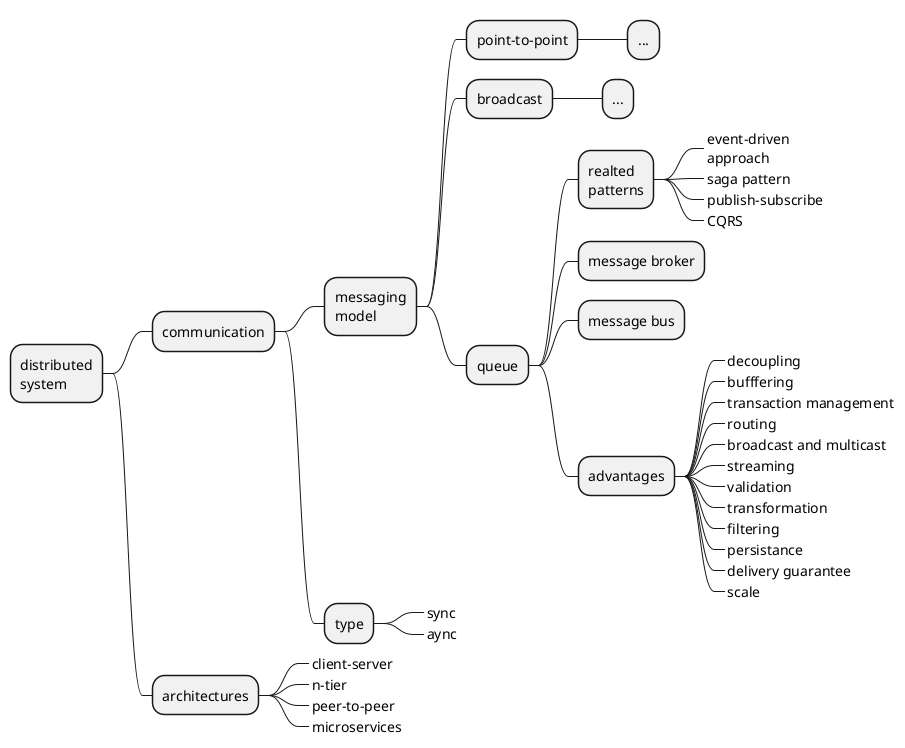 @startmindmap

+ distributed\nsystem
++ communication

+++ messaging\nmodel

++++ point-to-point
+++++ ...

++++ broadcast
+++++ ...

++++ queue

+++++ realted\npatterns
++++++_ event-driven\napproach
++++++_ saga pattern
++++++_ publish–subscribe
++++++_ CQRS

+++++ message broker

+++++ message bus

+++++ advantages
++++++_ decoupling
++++++_ bufffering
++++++_ transaction management
++++++_ routing
++++++_ broadcast and multicast
++++++_ streaming
++++++_ validation
++++++_ transformation
++++++_ filtering
++++++_ persistance
++++++_ delivery guarantee
++++++_ scale

+++ type
++++_ sync
++++_ aync

++ architectures
+++_ client–server
+++_ n-tier
+++_ peer-to-peer
+++_ microservices

@endmindmap
